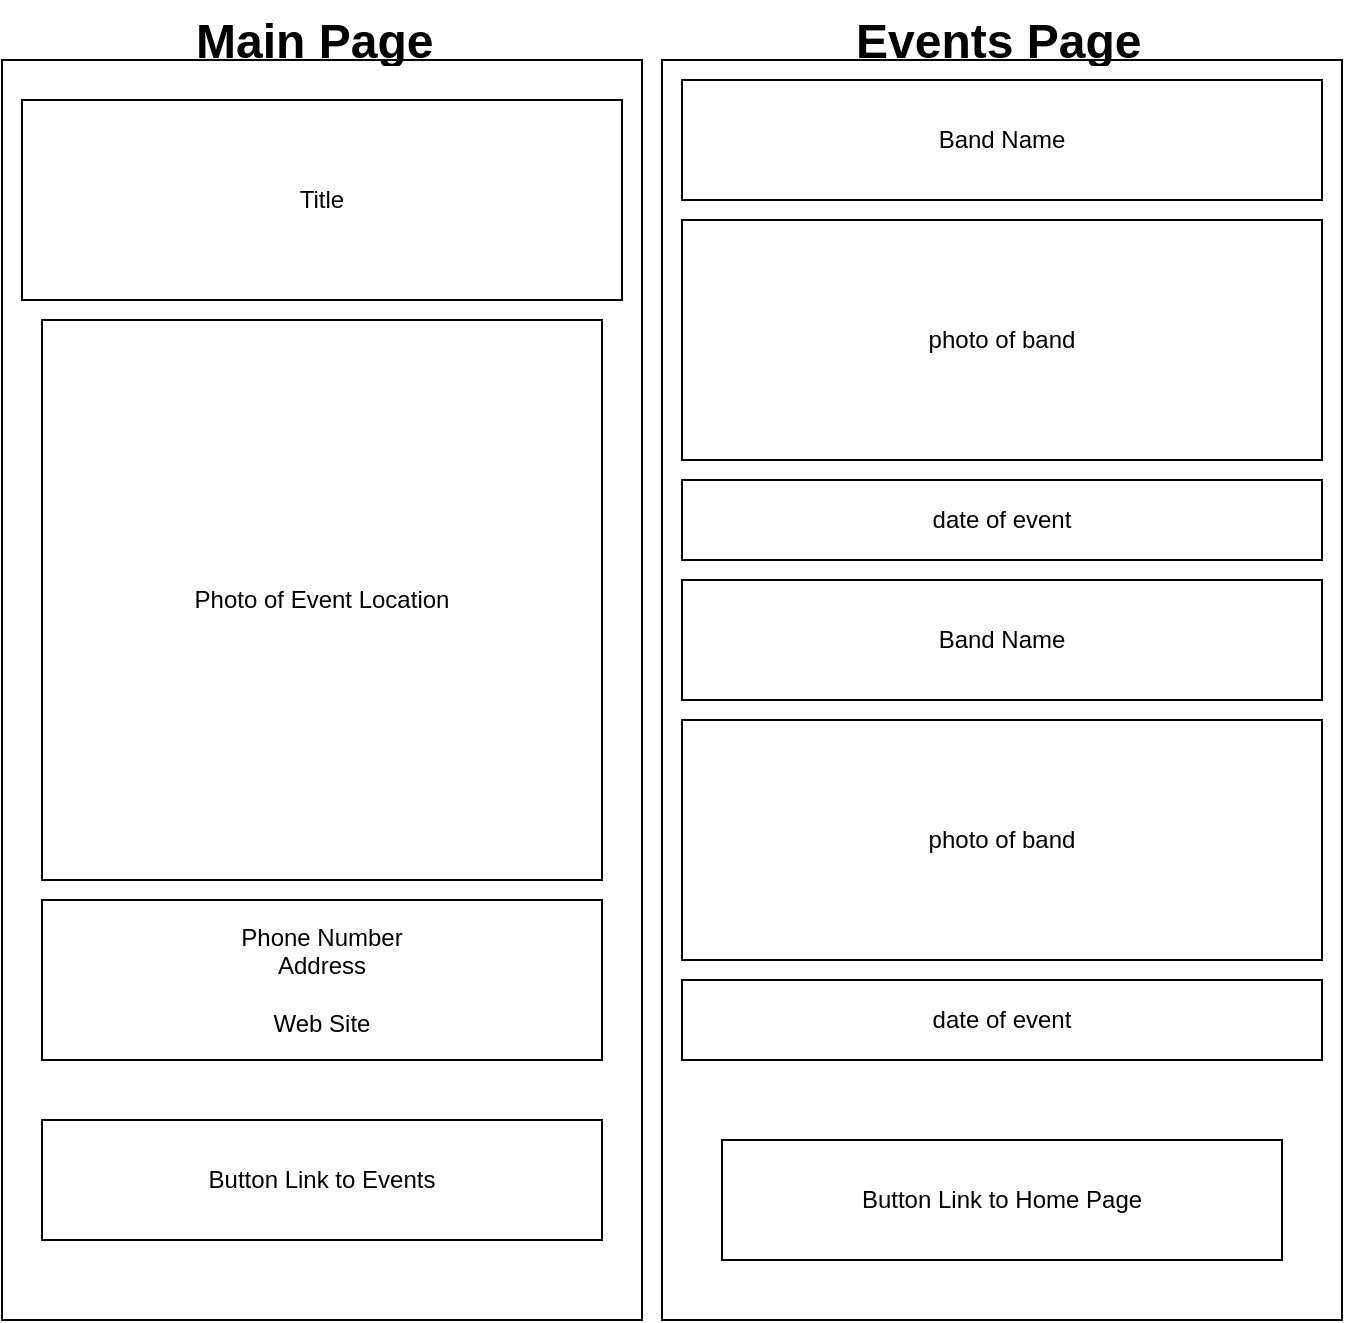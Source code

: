 <mxfile version="26.0.10">
  <diagram name="Page-1" id="P_V7Mc8gke_zgGeGSbEc">
    <mxGraphModel dx="1426" dy="781" grid="1" gridSize="10" guides="1" tooltips="1" connect="1" arrows="1" fold="1" page="1" pageScale="1" pageWidth="850" pageHeight="1100" math="0" shadow="0">
      <root>
        <mxCell id="0" />
        <mxCell id="1" parent="0" />
        <mxCell id="9a0vUbQd4RVQbUPRRV59-1" value="" style="rounded=0;whiteSpace=wrap;html=1;" vertex="1" parent="1">
          <mxGeometry x="160" y="30" width="320" height="630" as="geometry" />
        </mxCell>
        <mxCell id="9a0vUbQd4RVQbUPRRV59-2" value="Title" style="rounded=0;whiteSpace=wrap;html=1;" vertex="1" parent="1">
          <mxGeometry x="170" y="50" width="300" height="100" as="geometry" />
        </mxCell>
        <mxCell id="9a0vUbQd4RVQbUPRRV59-3" value="Photo of Event Location" style="whiteSpace=wrap;html=1;aspect=fixed;" vertex="1" parent="1">
          <mxGeometry x="180" y="160" width="280" height="280" as="geometry" />
        </mxCell>
        <mxCell id="9a0vUbQd4RVQbUPRRV59-4" value="Phone Number&lt;div&gt;Address&lt;/div&gt;&lt;div&gt;&lt;br&gt;&lt;/div&gt;&lt;div&gt;Web Site&lt;/div&gt;" style="rounded=0;whiteSpace=wrap;html=1;" vertex="1" parent="1">
          <mxGeometry x="180" y="450" width="280" height="80" as="geometry" />
        </mxCell>
        <mxCell id="9a0vUbQd4RVQbUPRRV59-5" value="Button Link to Events" style="rounded=0;whiteSpace=wrap;html=1;" vertex="1" parent="1">
          <mxGeometry x="180" y="560" width="280" height="60" as="geometry" />
        </mxCell>
        <mxCell id="9a0vUbQd4RVQbUPRRV59-6" value="" style="rounded=0;whiteSpace=wrap;html=1;" vertex="1" parent="1">
          <mxGeometry x="490" y="30" width="340" height="630" as="geometry" />
        </mxCell>
        <mxCell id="9a0vUbQd4RVQbUPRRV59-7" value="Band Name" style="rounded=0;whiteSpace=wrap;html=1;" vertex="1" parent="1">
          <mxGeometry x="500" y="40" width="320" height="60" as="geometry" />
        </mxCell>
        <mxCell id="9a0vUbQd4RVQbUPRRV59-8" value="photo of band" style="rounded=0;whiteSpace=wrap;html=1;" vertex="1" parent="1">
          <mxGeometry x="500" y="110" width="320" height="120" as="geometry" />
        </mxCell>
        <mxCell id="9a0vUbQd4RVQbUPRRV59-9" value="date of event" style="rounded=0;whiteSpace=wrap;html=1;" vertex="1" parent="1">
          <mxGeometry x="500" y="240" width="320" height="40" as="geometry" />
        </mxCell>
        <mxCell id="9a0vUbQd4RVQbUPRRV59-11" value="date of event" style="rounded=0;whiteSpace=wrap;html=1;" vertex="1" parent="1">
          <mxGeometry x="500" y="490" width="320" height="40" as="geometry" />
        </mxCell>
        <mxCell id="9a0vUbQd4RVQbUPRRV59-12" value="photo of band" style="rounded=0;whiteSpace=wrap;html=1;" vertex="1" parent="1">
          <mxGeometry x="500" y="360" width="320" height="120" as="geometry" />
        </mxCell>
        <mxCell id="9a0vUbQd4RVQbUPRRV59-13" value="Band Name" style="rounded=0;whiteSpace=wrap;html=1;" vertex="1" parent="1">
          <mxGeometry x="500" y="290" width="320" height="60" as="geometry" />
        </mxCell>
        <mxCell id="9a0vUbQd4RVQbUPRRV59-17" value="Button Link to Home Page" style="rounded=0;whiteSpace=wrap;html=1;" vertex="1" parent="1">
          <mxGeometry x="520" y="570" width="280" height="60" as="geometry" />
        </mxCell>
        <mxCell id="9a0vUbQd4RVQbUPRRV59-18" value="&lt;h1 style=&quot;margin-top: 0px;&quot;&gt;Main Page&lt;/h1&gt;" style="text;html=1;whiteSpace=wrap;overflow=hidden;rounded=0;" vertex="1" parent="1">
          <mxGeometry x="255" width="130" height="30" as="geometry" />
        </mxCell>
        <mxCell id="9a0vUbQd4RVQbUPRRV59-19" value="&lt;h1 style=&quot;margin-top: 0px;&quot;&gt;Events Page&lt;/h1&gt;" style="text;html=1;whiteSpace=wrap;overflow=hidden;rounded=0;" vertex="1" parent="1">
          <mxGeometry x="585" width="150" height="30" as="geometry" />
        </mxCell>
      </root>
    </mxGraphModel>
  </diagram>
</mxfile>
